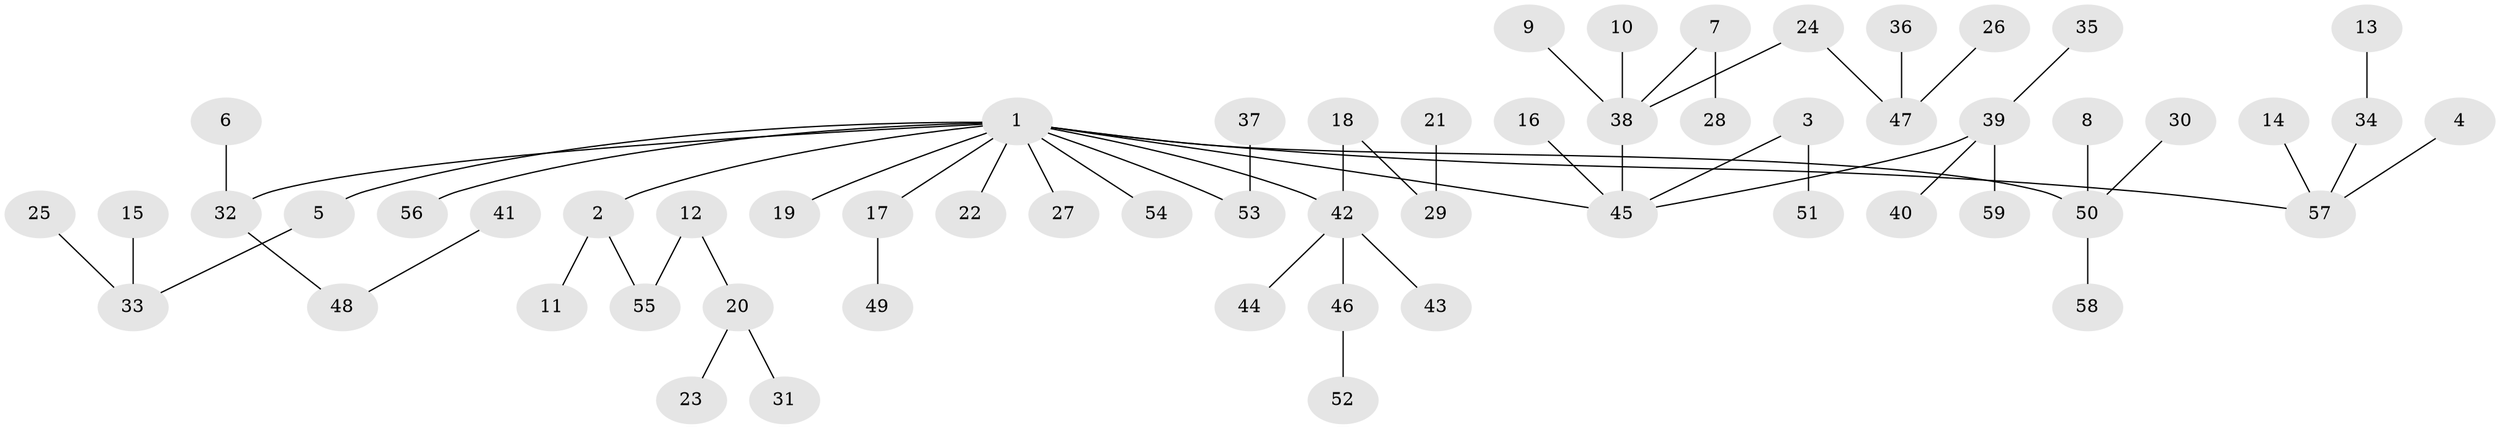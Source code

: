 // original degree distribution, {6: 0.02564102564102564, 3: 0.15384615384615385, 8: 0.008547008547008548, 5: 0.008547008547008548, 2: 0.24786324786324787, 4: 0.05128205128205128, 7: 0.008547008547008548, 1: 0.49572649572649574}
// Generated by graph-tools (version 1.1) at 2025/26/03/09/25 03:26:28]
// undirected, 59 vertices, 58 edges
graph export_dot {
graph [start="1"]
  node [color=gray90,style=filled];
  1;
  2;
  3;
  4;
  5;
  6;
  7;
  8;
  9;
  10;
  11;
  12;
  13;
  14;
  15;
  16;
  17;
  18;
  19;
  20;
  21;
  22;
  23;
  24;
  25;
  26;
  27;
  28;
  29;
  30;
  31;
  32;
  33;
  34;
  35;
  36;
  37;
  38;
  39;
  40;
  41;
  42;
  43;
  44;
  45;
  46;
  47;
  48;
  49;
  50;
  51;
  52;
  53;
  54;
  55;
  56;
  57;
  58;
  59;
  1 -- 2 [weight=1.0];
  1 -- 5 [weight=1.0];
  1 -- 17 [weight=1.0];
  1 -- 19 [weight=1.0];
  1 -- 22 [weight=1.0];
  1 -- 27 [weight=1.0];
  1 -- 32 [weight=1.0];
  1 -- 42 [weight=1.0];
  1 -- 45 [weight=1.0];
  1 -- 50 [weight=1.0];
  1 -- 53 [weight=1.0];
  1 -- 54 [weight=1.0];
  1 -- 56 [weight=1.0];
  1 -- 57 [weight=1.0];
  2 -- 11 [weight=1.0];
  2 -- 55 [weight=1.0];
  3 -- 45 [weight=1.0];
  3 -- 51 [weight=1.0];
  4 -- 57 [weight=1.0];
  5 -- 33 [weight=1.0];
  6 -- 32 [weight=1.0];
  7 -- 28 [weight=1.0];
  7 -- 38 [weight=1.0];
  8 -- 50 [weight=1.0];
  9 -- 38 [weight=1.0];
  10 -- 38 [weight=1.0];
  12 -- 20 [weight=1.0];
  12 -- 55 [weight=1.0];
  13 -- 34 [weight=1.0];
  14 -- 57 [weight=1.0];
  15 -- 33 [weight=1.0];
  16 -- 45 [weight=1.0];
  17 -- 49 [weight=1.0];
  18 -- 29 [weight=1.0];
  18 -- 42 [weight=1.0];
  20 -- 23 [weight=1.0];
  20 -- 31 [weight=1.0];
  21 -- 29 [weight=1.0];
  24 -- 38 [weight=1.0];
  24 -- 47 [weight=1.0];
  25 -- 33 [weight=1.0];
  26 -- 47 [weight=1.0];
  30 -- 50 [weight=1.0];
  32 -- 48 [weight=1.0];
  34 -- 57 [weight=1.0];
  35 -- 39 [weight=1.0];
  36 -- 47 [weight=1.0];
  37 -- 53 [weight=1.0];
  38 -- 45 [weight=1.0];
  39 -- 40 [weight=1.0];
  39 -- 45 [weight=1.0];
  39 -- 59 [weight=1.0];
  41 -- 48 [weight=1.0];
  42 -- 43 [weight=1.0];
  42 -- 44 [weight=1.0];
  42 -- 46 [weight=1.0];
  46 -- 52 [weight=1.0];
  50 -- 58 [weight=1.0];
}
